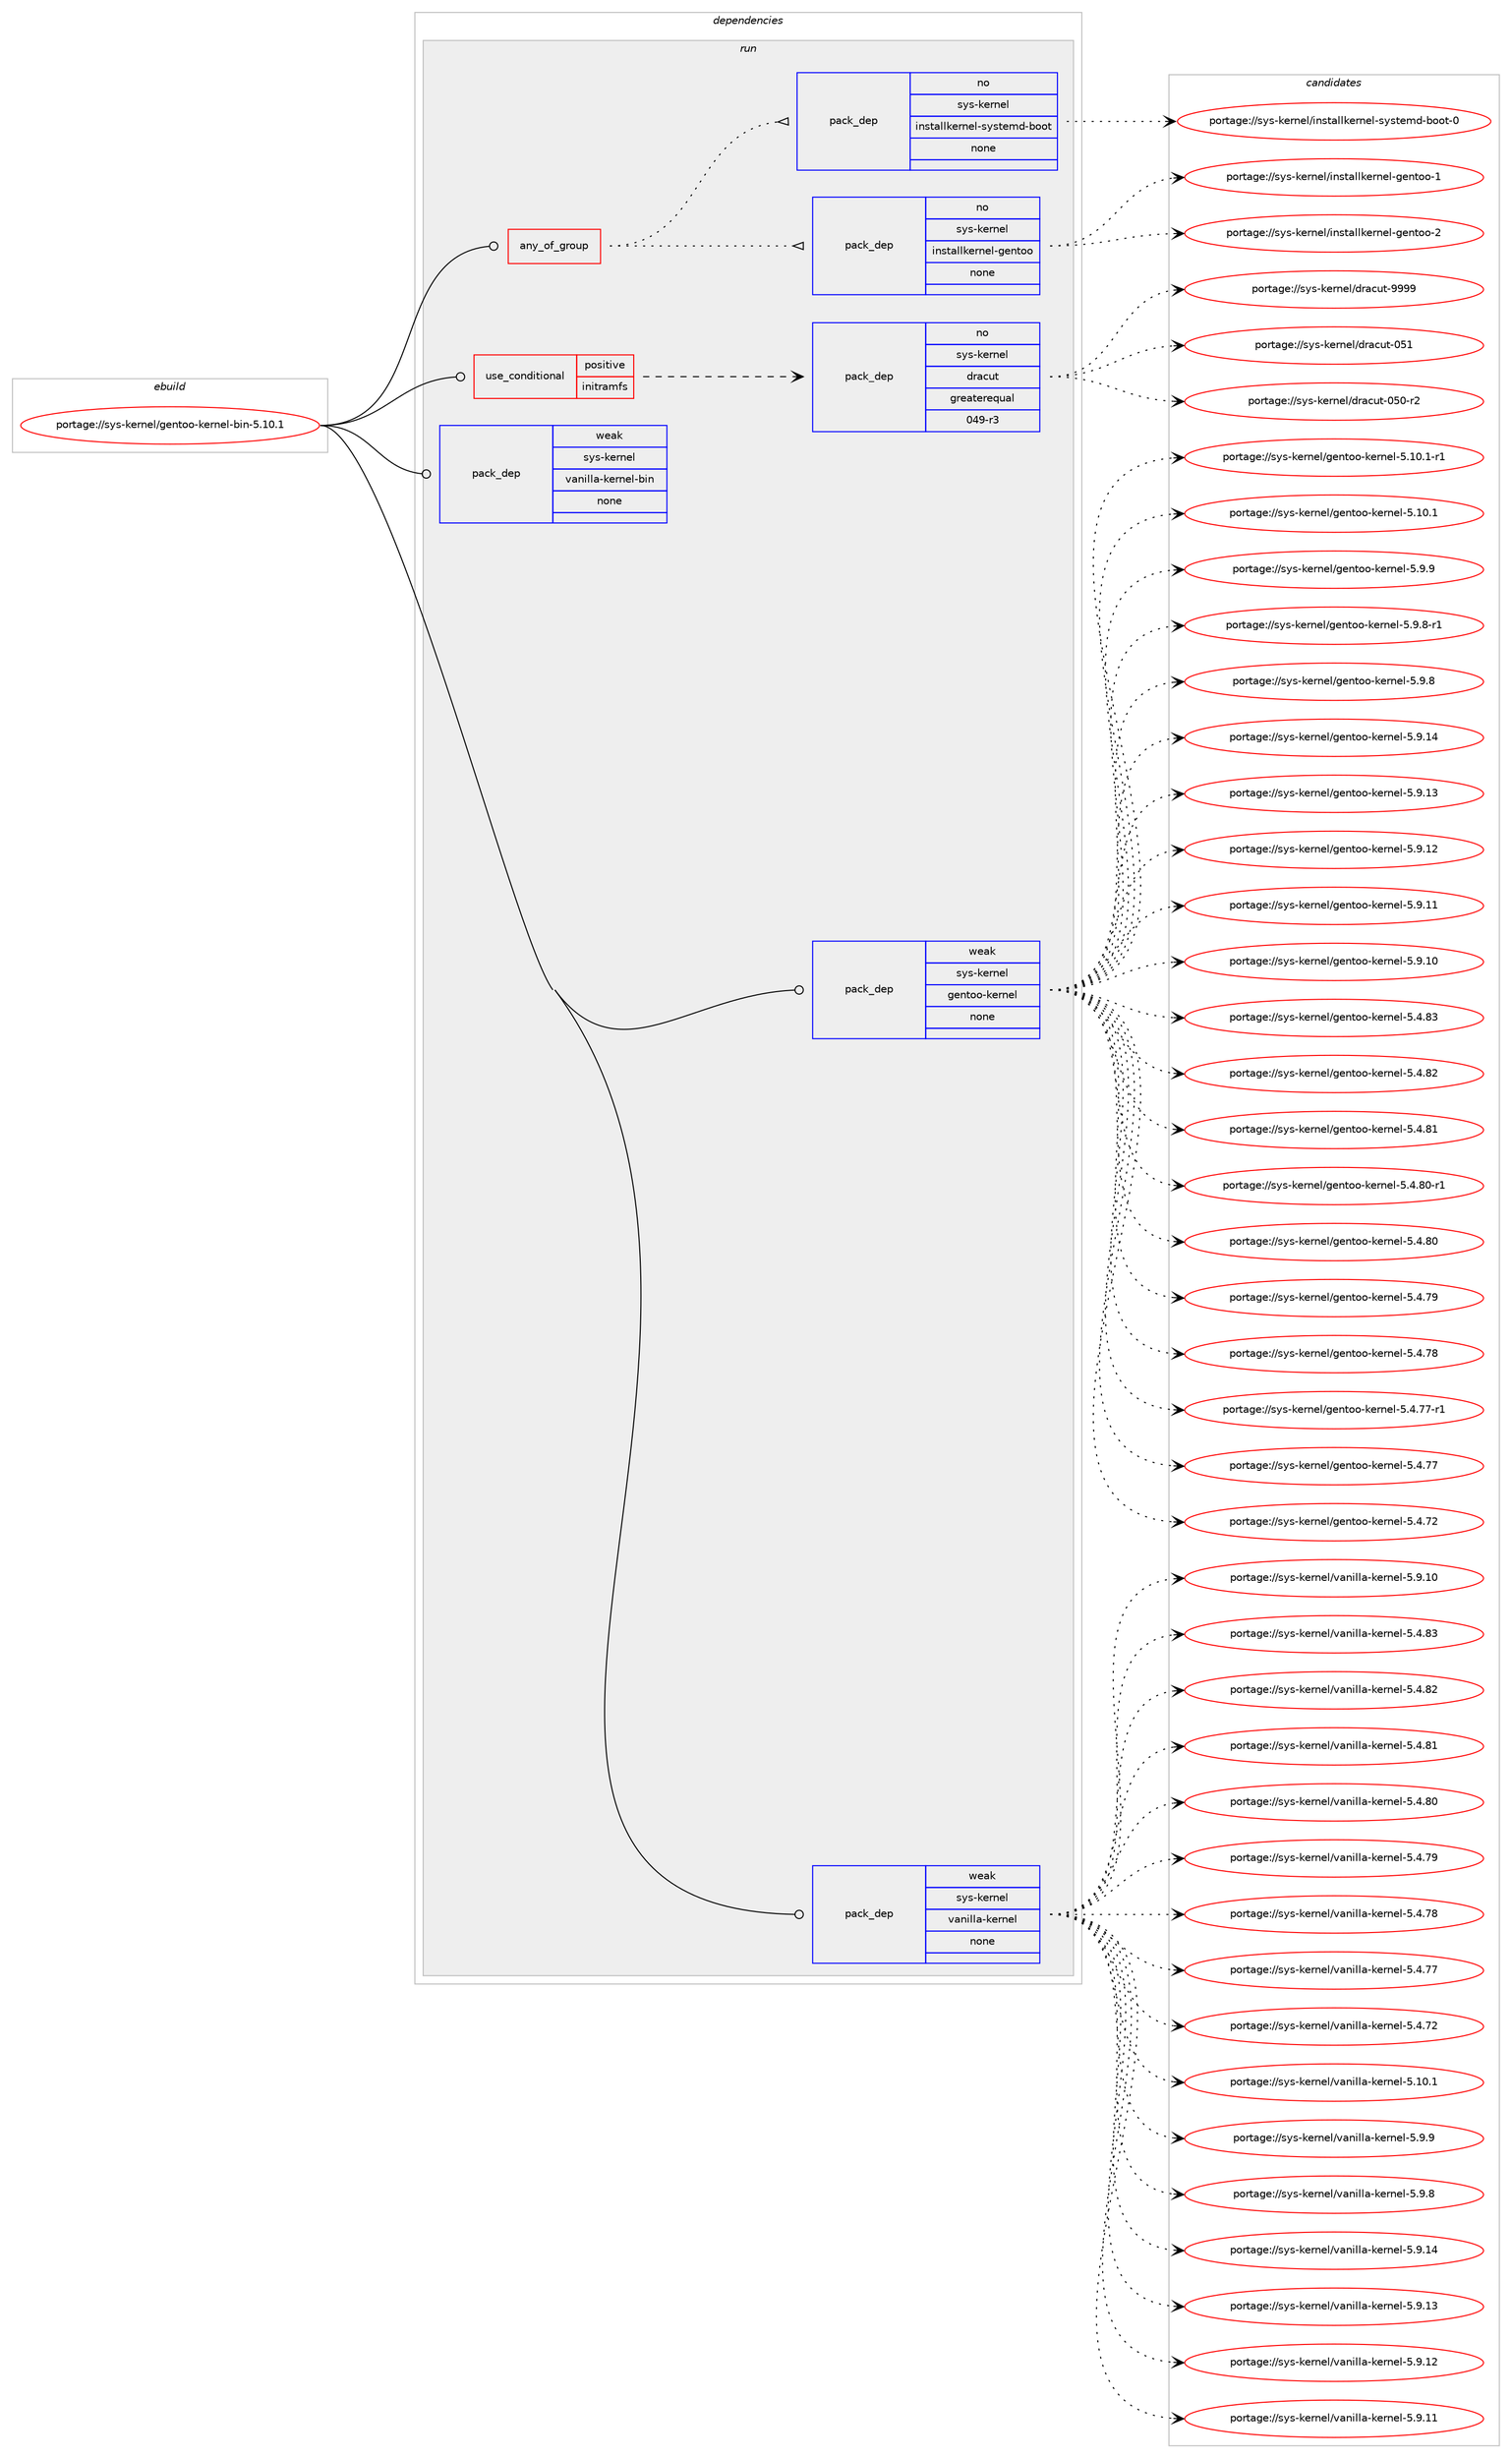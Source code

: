 digraph prolog {

# *************
# Graph options
# *************

newrank=true;
concentrate=true;
compound=true;
graph [rankdir=LR,fontname=Helvetica,fontsize=10,ranksep=1.5];#, ranksep=2.5, nodesep=0.2];
edge  [arrowhead=vee];
node  [fontname=Helvetica,fontsize=10];

# **********
# The ebuild
# **********

subgraph cluster_leftcol {
color=gray;
rank=same;
label=<<i>ebuild</i>>;
id [label="portage://sys-kernel/gentoo-kernel-bin-5.10.1", color=red, width=4, href="../sys-kernel/gentoo-kernel-bin-5.10.1.svg"];
}

# ****************
# The dependencies
# ****************

subgraph cluster_midcol {
color=gray;
label=<<i>dependencies</i>>;
subgraph cluster_compile {
fillcolor="#eeeeee";
style=filled;
label=<<i>compile</i>>;
}
subgraph cluster_compileandrun {
fillcolor="#eeeeee";
style=filled;
label=<<i>compile and run</i>>;
}
subgraph cluster_run {
fillcolor="#eeeeee";
style=filled;
label=<<i>run</i>>;
subgraph any62 {
dependency4571 [label=<<TABLE BORDER="0" CELLBORDER="1" CELLSPACING="0" CELLPADDING="4"><TR><TD CELLPADDING="10">any_of_group</TD></TR></TABLE>>, shape=none, color=red];subgraph pack3509 {
dependency4572 [label=<<TABLE BORDER="0" CELLBORDER="1" CELLSPACING="0" CELLPADDING="4" WIDTH="220"><TR><TD ROWSPAN="6" CELLPADDING="30">pack_dep</TD></TR><TR><TD WIDTH="110">no</TD></TR><TR><TD>sys-kernel</TD></TR><TR><TD>installkernel-gentoo</TD></TR><TR><TD>none</TD></TR><TR><TD></TD></TR></TABLE>>, shape=none, color=blue];
}
dependency4571:e -> dependency4572:w [weight=20,style="dotted",arrowhead="oinv"];
subgraph pack3510 {
dependency4573 [label=<<TABLE BORDER="0" CELLBORDER="1" CELLSPACING="0" CELLPADDING="4" WIDTH="220"><TR><TD ROWSPAN="6" CELLPADDING="30">pack_dep</TD></TR><TR><TD WIDTH="110">no</TD></TR><TR><TD>sys-kernel</TD></TR><TR><TD>installkernel-systemd-boot</TD></TR><TR><TD>none</TD></TR><TR><TD></TD></TR></TABLE>>, shape=none, color=blue];
}
dependency4571:e -> dependency4573:w [weight=20,style="dotted",arrowhead="oinv"];
}
id:e -> dependency4571:w [weight=20,style="solid",arrowhead="odot"];
subgraph cond1000 {
dependency4574 [label=<<TABLE BORDER="0" CELLBORDER="1" CELLSPACING="0" CELLPADDING="4"><TR><TD ROWSPAN="3" CELLPADDING="10">use_conditional</TD></TR><TR><TD>positive</TD></TR><TR><TD>initramfs</TD></TR></TABLE>>, shape=none, color=red];
subgraph pack3511 {
dependency4575 [label=<<TABLE BORDER="0" CELLBORDER="1" CELLSPACING="0" CELLPADDING="4" WIDTH="220"><TR><TD ROWSPAN="6" CELLPADDING="30">pack_dep</TD></TR><TR><TD WIDTH="110">no</TD></TR><TR><TD>sys-kernel</TD></TR><TR><TD>dracut</TD></TR><TR><TD>greaterequal</TD></TR><TR><TD>049-r3</TD></TR></TABLE>>, shape=none, color=blue];
}
dependency4574:e -> dependency4575:w [weight=20,style="dashed",arrowhead="vee"];
}
id:e -> dependency4574:w [weight=20,style="solid",arrowhead="odot"];
subgraph pack3512 {
dependency4576 [label=<<TABLE BORDER="0" CELLBORDER="1" CELLSPACING="0" CELLPADDING="4" WIDTH="220"><TR><TD ROWSPAN="6" CELLPADDING="30">pack_dep</TD></TR><TR><TD WIDTH="110">weak</TD></TR><TR><TD>sys-kernel</TD></TR><TR><TD>gentoo-kernel</TD></TR><TR><TD>none</TD></TR><TR><TD></TD></TR></TABLE>>, shape=none, color=blue];
}
id:e -> dependency4576:w [weight=20,style="solid",arrowhead="odot"];
subgraph pack3513 {
dependency4577 [label=<<TABLE BORDER="0" CELLBORDER="1" CELLSPACING="0" CELLPADDING="4" WIDTH="220"><TR><TD ROWSPAN="6" CELLPADDING="30">pack_dep</TD></TR><TR><TD WIDTH="110">weak</TD></TR><TR><TD>sys-kernel</TD></TR><TR><TD>vanilla-kernel</TD></TR><TR><TD>none</TD></TR><TR><TD></TD></TR></TABLE>>, shape=none, color=blue];
}
id:e -> dependency4577:w [weight=20,style="solid",arrowhead="odot"];
subgraph pack3514 {
dependency4578 [label=<<TABLE BORDER="0" CELLBORDER="1" CELLSPACING="0" CELLPADDING="4" WIDTH="220"><TR><TD ROWSPAN="6" CELLPADDING="30">pack_dep</TD></TR><TR><TD WIDTH="110">weak</TD></TR><TR><TD>sys-kernel</TD></TR><TR><TD>vanilla-kernel-bin</TD></TR><TR><TD>none</TD></TR><TR><TD></TD></TR></TABLE>>, shape=none, color=blue];
}
id:e -> dependency4578:w [weight=20,style="solid",arrowhead="odot"];
}
}

# **************
# The candidates
# **************

subgraph cluster_choices {
rank=same;
color=gray;
label=<<i>candidates</i>>;

subgraph choice3509 {
color=black;
nodesep=1;
choice115121115451071011141101011084710511011511697108108107101114110101108451031011101161111114550 [label="portage://sys-kernel/installkernel-gentoo-2", color=red, width=4,href="../sys-kernel/installkernel-gentoo-2.svg"];
choice115121115451071011141101011084710511011511697108108107101114110101108451031011101161111114549 [label="portage://sys-kernel/installkernel-gentoo-1", color=red, width=4,href="../sys-kernel/installkernel-gentoo-1.svg"];
dependency4572:e -> choice115121115451071011141101011084710511011511697108108107101114110101108451031011101161111114550:w [style=dotted,weight="100"];
dependency4572:e -> choice115121115451071011141101011084710511011511697108108107101114110101108451031011101161111114549:w [style=dotted,weight="100"];
}
subgraph choice3510 {
color=black;
nodesep=1;
choice1151211154510710111411010110847105110115116971081081071011141101011084511512111511610110910045981111111164548 [label="portage://sys-kernel/installkernel-systemd-boot-0", color=red, width=4,href="../sys-kernel/installkernel-systemd-boot-0.svg"];
dependency4573:e -> choice1151211154510710111411010110847105110115116971081081071011141101011084511512111511610110910045981111111164548:w [style=dotted,weight="100"];
}
subgraph choice3511 {
color=black;
nodesep=1;
choice115121115451071011141101011084710011497991171164557575757 [label="portage://sys-kernel/dracut-9999", color=red, width=4,href="../sys-kernel/dracut-9999.svg"];
choice1151211154510710111411010110847100114979911711645485349 [label="portage://sys-kernel/dracut-051", color=red, width=4,href="../sys-kernel/dracut-051.svg"];
choice11512111545107101114110101108471001149799117116454853484511450 [label="portage://sys-kernel/dracut-050-r2", color=red, width=4,href="../sys-kernel/dracut-050-r2.svg"];
dependency4575:e -> choice115121115451071011141101011084710011497991171164557575757:w [style=dotted,weight="100"];
dependency4575:e -> choice1151211154510710111411010110847100114979911711645485349:w [style=dotted,weight="100"];
dependency4575:e -> choice11512111545107101114110101108471001149799117116454853484511450:w [style=dotted,weight="100"];
}
subgraph choice3512 {
color=black;
nodesep=1;
choice115121115451071011141101011084710310111011611111145107101114110101108455346574657 [label="portage://sys-kernel/gentoo-kernel-5.9.9", color=red, width=4,href="../sys-kernel/gentoo-kernel-5.9.9.svg"];
choice1151211154510710111411010110847103101110116111111451071011141101011084553465746564511449 [label="portage://sys-kernel/gentoo-kernel-5.9.8-r1", color=red, width=4,href="../sys-kernel/gentoo-kernel-5.9.8-r1.svg"];
choice115121115451071011141101011084710310111011611111145107101114110101108455346574656 [label="portage://sys-kernel/gentoo-kernel-5.9.8", color=red, width=4,href="../sys-kernel/gentoo-kernel-5.9.8.svg"];
choice11512111545107101114110101108471031011101161111114510710111411010110845534657464952 [label="portage://sys-kernel/gentoo-kernel-5.9.14", color=red, width=4,href="../sys-kernel/gentoo-kernel-5.9.14.svg"];
choice11512111545107101114110101108471031011101161111114510710111411010110845534657464951 [label="portage://sys-kernel/gentoo-kernel-5.9.13", color=red, width=4,href="../sys-kernel/gentoo-kernel-5.9.13.svg"];
choice11512111545107101114110101108471031011101161111114510710111411010110845534657464950 [label="portage://sys-kernel/gentoo-kernel-5.9.12", color=red, width=4,href="../sys-kernel/gentoo-kernel-5.9.12.svg"];
choice11512111545107101114110101108471031011101161111114510710111411010110845534657464949 [label="portage://sys-kernel/gentoo-kernel-5.9.11", color=red, width=4,href="../sys-kernel/gentoo-kernel-5.9.11.svg"];
choice11512111545107101114110101108471031011101161111114510710111411010110845534657464948 [label="portage://sys-kernel/gentoo-kernel-5.9.10", color=red, width=4,href="../sys-kernel/gentoo-kernel-5.9.10.svg"];
choice11512111545107101114110101108471031011101161111114510710111411010110845534652465651 [label="portage://sys-kernel/gentoo-kernel-5.4.83", color=red, width=4,href="../sys-kernel/gentoo-kernel-5.4.83.svg"];
choice11512111545107101114110101108471031011101161111114510710111411010110845534652465650 [label="portage://sys-kernel/gentoo-kernel-5.4.82", color=red, width=4,href="../sys-kernel/gentoo-kernel-5.4.82.svg"];
choice11512111545107101114110101108471031011101161111114510710111411010110845534652465649 [label="portage://sys-kernel/gentoo-kernel-5.4.81", color=red, width=4,href="../sys-kernel/gentoo-kernel-5.4.81.svg"];
choice115121115451071011141101011084710310111011611111145107101114110101108455346524656484511449 [label="portage://sys-kernel/gentoo-kernel-5.4.80-r1", color=red, width=4,href="../sys-kernel/gentoo-kernel-5.4.80-r1.svg"];
choice11512111545107101114110101108471031011101161111114510710111411010110845534652465648 [label="portage://sys-kernel/gentoo-kernel-5.4.80", color=red, width=4,href="../sys-kernel/gentoo-kernel-5.4.80.svg"];
choice11512111545107101114110101108471031011101161111114510710111411010110845534652465557 [label="portage://sys-kernel/gentoo-kernel-5.4.79", color=red, width=4,href="../sys-kernel/gentoo-kernel-5.4.79.svg"];
choice11512111545107101114110101108471031011101161111114510710111411010110845534652465556 [label="portage://sys-kernel/gentoo-kernel-5.4.78", color=red, width=4,href="../sys-kernel/gentoo-kernel-5.4.78.svg"];
choice115121115451071011141101011084710310111011611111145107101114110101108455346524655554511449 [label="portage://sys-kernel/gentoo-kernel-5.4.77-r1", color=red, width=4,href="../sys-kernel/gentoo-kernel-5.4.77-r1.svg"];
choice11512111545107101114110101108471031011101161111114510710111411010110845534652465555 [label="portage://sys-kernel/gentoo-kernel-5.4.77", color=red, width=4,href="../sys-kernel/gentoo-kernel-5.4.77.svg"];
choice11512111545107101114110101108471031011101161111114510710111411010110845534652465550 [label="portage://sys-kernel/gentoo-kernel-5.4.72", color=red, width=4,href="../sys-kernel/gentoo-kernel-5.4.72.svg"];
choice115121115451071011141101011084710310111011611111145107101114110101108455346494846494511449 [label="portage://sys-kernel/gentoo-kernel-5.10.1-r1", color=red, width=4,href="../sys-kernel/gentoo-kernel-5.10.1-r1.svg"];
choice11512111545107101114110101108471031011101161111114510710111411010110845534649484649 [label="portage://sys-kernel/gentoo-kernel-5.10.1", color=red, width=4,href="../sys-kernel/gentoo-kernel-5.10.1.svg"];
dependency4576:e -> choice115121115451071011141101011084710310111011611111145107101114110101108455346574657:w [style=dotted,weight="100"];
dependency4576:e -> choice1151211154510710111411010110847103101110116111111451071011141101011084553465746564511449:w [style=dotted,weight="100"];
dependency4576:e -> choice115121115451071011141101011084710310111011611111145107101114110101108455346574656:w [style=dotted,weight="100"];
dependency4576:e -> choice11512111545107101114110101108471031011101161111114510710111411010110845534657464952:w [style=dotted,weight="100"];
dependency4576:e -> choice11512111545107101114110101108471031011101161111114510710111411010110845534657464951:w [style=dotted,weight="100"];
dependency4576:e -> choice11512111545107101114110101108471031011101161111114510710111411010110845534657464950:w [style=dotted,weight="100"];
dependency4576:e -> choice11512111545107101114110101108471031011101161111114510710111411010110845534657464949:w [style=dotted,weight="100"];
dependency4576:e -> choice11512111545107101114110101108471031011101161111114510710111411010110845534657464948:w [style=dotted,weight="100"];
dependency4576:e -> choice11512111545107101114110101108471031011101161111114510710111411010110845534652465651:w [style=dotted,weight="100"];
dependency4576:e -> choice11512111545107101114110101108471031011101161111114510710111411010110845534652465650:w [style=dotted,weight="100"];
dependency4576:e -> choice11512111545107101114110101108471031011101161111114510710111411010110845534652465649:w [style=dotted,weight="100"];
dependency4576:e -> choice115121115451071011141101011084710310111011611111145107101114110101108455346524656484511449:w [style=dotted,weight="100"];
dependency4576:e -> choice11512111545107101114110101108471031011101161111114510710111411010110845534652465648:w [style=dotted,weight="100"];
dependency4576:e -> choice11512111545107101114110101108471031011101161111114510710111411010110845534652465557:w [style=dotted,weight="100"];
dependency4576:e -> choice11512111545107101114110101108471031011101161111114510710111411010110845534652465556:w [style=dotted,weight="100"];
dependency4576:e -> choice115121115451071011141101011084710310111011611111145107101114110101108455346524655554511449:w [style=dotted,weight="100"];
dependency4576:e -> choice11512111545107101114110101108471031011101161111114510710111411010110845534652465555:w [style=dotted,weight="100"];
dependency4576:e -> choice11512111545107101114110101108471031011101161111114510710111411010110845534652465550:w [style=dotted,weight="100"];
dependency4576:e -> choice115121115451071011141101011084710310111011611111145107101114110101108455346494846494511449:w [style=dotted,weight="100"];
dependency4576:e -> choice11512111545107101114110101108471031011101161111114510710111411010110845534649484649:w [style=dotted,weight="100"];
}
subgraph choice3513 {
color=black;
nodesep=1;
choice1151211154510710111411010110847118971101051081089745107101114110101108455346574657 [label="portage://sys-kernel/vanilla-kernel-5.9.9", color=red, width=4,href="../sys-kernel/vanilla-kernel-5.9.9.svg"];
choice1151211154510710111411010110847118971101051081089745107101114110101108455346574656 [label="portage://sys-kernel/vanilla-kernel-5.9.8", color=red, width=4,href="../sys-kernel/vanilla-kernel-5.9.8.svg"];
choice115121115451071011141101011084711897110105108108974510710111411010110845534657464952 [label="portage://sys-kernel/vanilla-kernel-5.9.14", color=red, width=4,href="../sys-kernel/vanilla-kernel-5.9.14.svg"];
choice115121115451071011141101011084711897110105108108974510710111411010110845534657464951 [label="portage://sys-kernel/vanilla-kernel-5.9.13", color=red, width=4,href="../sys-kernel/vanilla-kernel-5.9.13.svg"];
choice115121115451071011141101011084711897110105108108974510710111411010110845534657464950 [label="portage://sys-kernel/vanilla-kernel-5.9.12", color=red, width=4,href="../sys-kernel/vanilla-kernel-5.9.12.svg"];
choice115121115451071011141101011084711897110105108108974510710111411010110845534657464949 [label="portage://sys-kernel/vanilla-kernel-5.9.11", color=red, width=4,href="../sys-kernel/vanilla-kernel-5.9.11.svg"];
choice115121115451071011141101011084711897110105108108974510710111411010110845534657464948 [label="portage://sys-kernel/vanilla-kernel-5.9.10", color=red, width=4,href="../sys-kernel/vanilla-kernel-5.9.10.svg"];
choice115121115451071011141101011084711897110105108108974510710111411010110845534652465651 [label="portage://sys-kernel/vanilla-kernel-5.4.83", color=red, width=4,href="../sys-kernel/vanilla-kernel-5.4.83.svg"];
choice115121115451071011141101011084711897110105108108974510710111411010110845534652465650 [label="portage://sys-kernel/vanilla-kernel-5.4.82", color=red, width=4,href="../sys-kernel/vanilla-kernel-5.4.82.svg"];
choice115121115451071011141101011084711897110105108108974510710111411010110845534652465649 [label="portage://sys-kernel/vanilla-kernel-5.4.81", color=red, width=4,href="../sys-kernel/vanilla-kernel-5.4.81.svg"];
choice115121115451071011141101011084711897110105108108974510710111411010110845534652465648 [label="portage://sys-kernel/vanilla-kernel-5.4.80", color=red, width=4,href="../sys-kernel/vanilla-kernel-5.4.80.svg"];
choice115121115451071011141101011084711897110105108108974510710111411010110845534652465557 [label="portage://sys-kernel/vanilla-kernel-5.4.79", color=red, width=4,href="../sys-kernel/vanilla-kernel-5.4.79.svg"];
choice115121115451071011141101011084711897110105108108974510710111411010110845534652465556 [label="portage://sys-kernel/vanilla-kernel-5.4.78", color=red, width=4,href="../sys-kernel/vanilla-kernel-5.4.78.svg"];
choice115121115451071011141101011084711897110105108108974510710111411010110845534652465555 [label="portage://sys-kernel/vanilla-kernel-5.4.77", color=red, width=4,href="../sys-kernel/vanilla-kernel-5.4.77.svg"];
choice115121115451071011141101011084711897110105108108974510710111411010110845534652465550 [label="portage://sys-kernel/vanilla-kernel-5.4.72", color=red, width=4,href="../sys-kernel/vanilla-kernel-5.4.72.svg"];
choice115121115451071011141101011084711897110105108108974510710111411010110845534649484649 [label="portage://sys-kernel/vanilla-kernel-5.10.1", color=red, width=4,href="../sys-kernel/vanilla-kernel-5.10.1.svg"];
dependency4577:e -> choice1151211154510710111411010110847118971101051081089745107101114110101108455346574657:w [style=dotted,weight="100"];
dependency4577:e -> choice1151211154510710111411010110847118971101051081089745107101114110101108455346574656:w [style=dotted,weight="100"];
dependency4577:e -> choice115121115451071011141101011084711897110105108108974510710111411010110845534657464952:w [style=dotted,weight="100"];
dependency4577:e -> choice115121115451071011141101011084711897110105108108974510710111411010110845534657464951:w [style=dotted,weight="100"];
dependency4577:e -> choice115121115451071011141101011084711897110105108108974510710111411010110845534657464950:w [style=dotted,weight="100"];
dependency4577:e -> choice115121115451071011141101011084711897110105108108974510710111411010110845534657464949:w [style=dotted,weight="100"];
dependency4577:e -> choice115121115451071011141101011084711897110105108108974510710111411010110845534657464948:w [style=dotted,weight="100"];
dependency4577:e -> choice115121115451071011141101011084711897110105108108974510710111411010110845534652465651:w [style=dotted,weight="100"];
dependency4577:e -> choice115121115451071011141101011084711897110105108108974510710111411010110845534652465650:w [style=dotted,weight="100"];
dependency4577:e -> choice115121115451071011141101011084711897110105108108974510710111411010110845534652465649:w [style=dotted,weight="100"];
dependency4577:e -> choice115121115451071011141101011084711897110105108108974510710111411010110845534652465648:w [style=dotted,weight="100"];
dependency4577:e -> choice115121115451071011141101011084711897110105108108974510710111411010110845534652465557:w [style=dotted,weight="100"];
dependency4577:e -> choice115121115451071011141101011084711897110105108108974510710111411010110845534652465556:w [style=dotted,weight="100"];
dependency4577:e -> choice115121115451071011141101011084711897110105108108974510710111411010110845534652465555:w [style=dotted,weight="100"];
dependency4577:e -> choice115121115451071011141101011084711897110105108108974510710111411010110845534652465550:w [style=dotted,weight="100"];
dependency4577:e -> choice115121115451071011141101011084711897110105108108974510710111411010110845534649484649:w [style=dotted,weight="100"];
}
subgraph choice3514 {
color=black;
nodesep=1;
}
}

}
